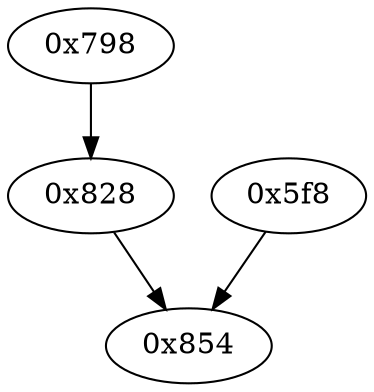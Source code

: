strict digraph "" {
	graph ["edge"="{}",
		file="/Users/mark/Documents/deobfus-2019-ccs/ALL-CFG/small-programs/1b-1-1-2-1-gt127-0-0-0/1528_recovered.dot",
		"graph"="{u'file': u'/Users/mark/Documents/deobfus-2019-ccs/ALL-CFG/small-programs/1b-1-1-2-1-gt127-0-0-0/1528_recovered.dot'}",
		"node"="{u'opcode': u''}"
	];
	"0x798"	 [opcode="[u'ldr', u'bl', u'mov', u'b']"];
	"0x828"	 [opcode="[u'mov', u'mov', u'b']"];
	"0x798" -> "0x828";
	"0x854"	 [opcode="[u'mov', u'sub', u'pop']"];
	"0x828" -> "0x854";
	"0x5f8"	 [opcode="[u'push', u'add', u'sub', u'str', u'cmp', u'ldr', u'ldr', u'ldr', u'ldr', u'ldr', u'ldr', u'ldr', u'mov', u'ldr', u'add', u'str', \
u'ldr', u'add', u'str', u'ldr', u'add', u'str', u'ldr', u'add', u'str', u'b']"];
	"0x5f8" -> "0x854";
}
